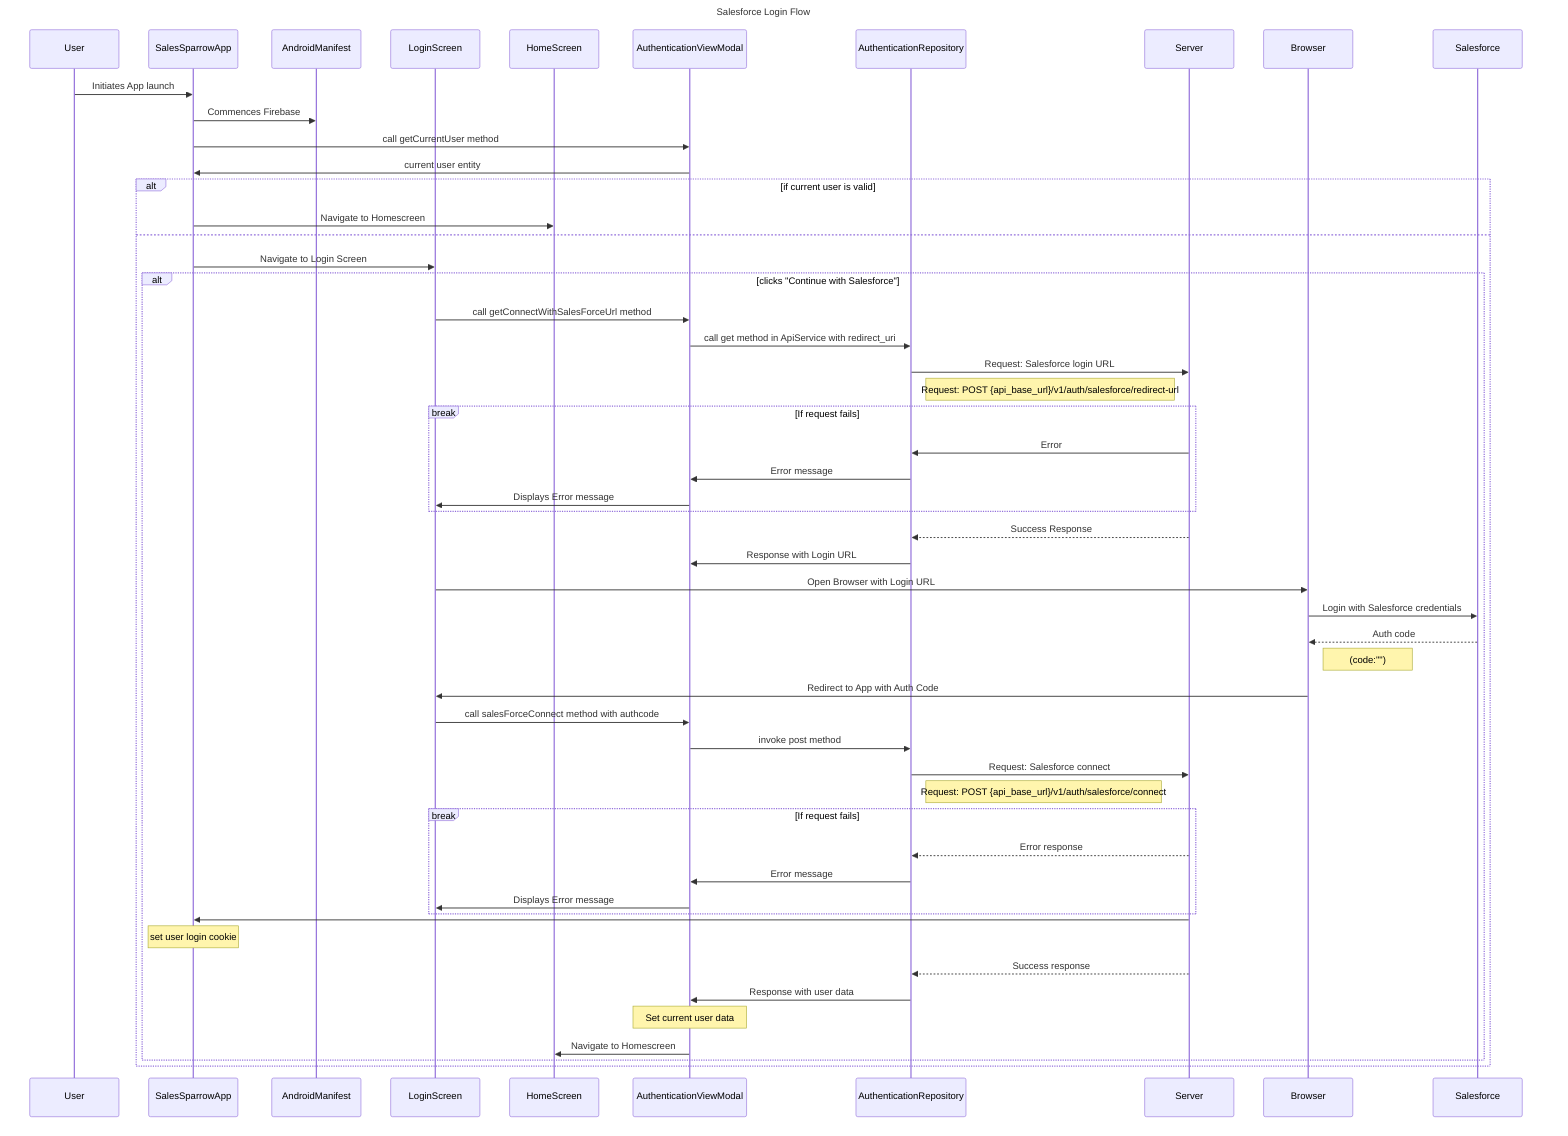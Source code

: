 sequenceDiagram
    title Salesforce Login Flow

    participant U as User
    participant SSA as SalesSparrowApp
    participant AM as AndroidManifest
    participant LS as LoginScreen
    participant HS as HomeScreen
    participant AVM as AuthenticationViewModal
    participant AR as AuthenticationRepository
    participant S as Server
    participant B as Browser
    participant SF as Salesforce

    U->>SSA: Initiates App launch
    SSA->>AM: Commences Firebase
    SSA->>AVM: call getCurrentUser method
    AVM->>SSA: current user entity

    alt if current user is valid
        SSA->>HS: Navigate to Homescreen
    else

    SSA->>LS: Navigate to Login Screen

    alt clicks "Continue with Salesforce"
    LS->>AVM: call getConnectWithSalesForceUrl method
    AVM->>AR: call get method in ApiService with redirect_uri
    AR->>S: Request: Salesforce login URL
    note right of AR: Request: POST {api_base_url}/v1/auth/salesforce/redirect-url

    break If request fails
        S->>AR: Error
        AR->>AVM: Error message
        AVM->>LS: Displays Error message
    end

    S-->>AR: Success Response 
    AR->>AVM: Response with Login URL

    LS->>B: Open Browser with Login URL
    B->>SF: Login with Salesforce credentials
    SF-->>B: Auth code
    note right of B: (code:"")
    
    B->>LS: Redirect to App with Auth Code

    LS->>AVM: call salesForceConnect method with authcode
    AVM->>AR: invoke post method
    AR->>S: Request: Salesforce connect
    note right of AR: Request: POST {api_base_url}/v1/auth/salesforce/connect

    break If request fails
        S-->>AR: Error response
        AR->>AVM: Error message
        AVM->>LS: Displays Error message
    end

    S->>SSA: 
    Note over SSA: set user login cookie
    S-->>AR: Success response
    AR->>AVM: Response with user data
    note over AVM: Set current user data
    AVM->>HS: Navigate to Homescreen
    end
    end